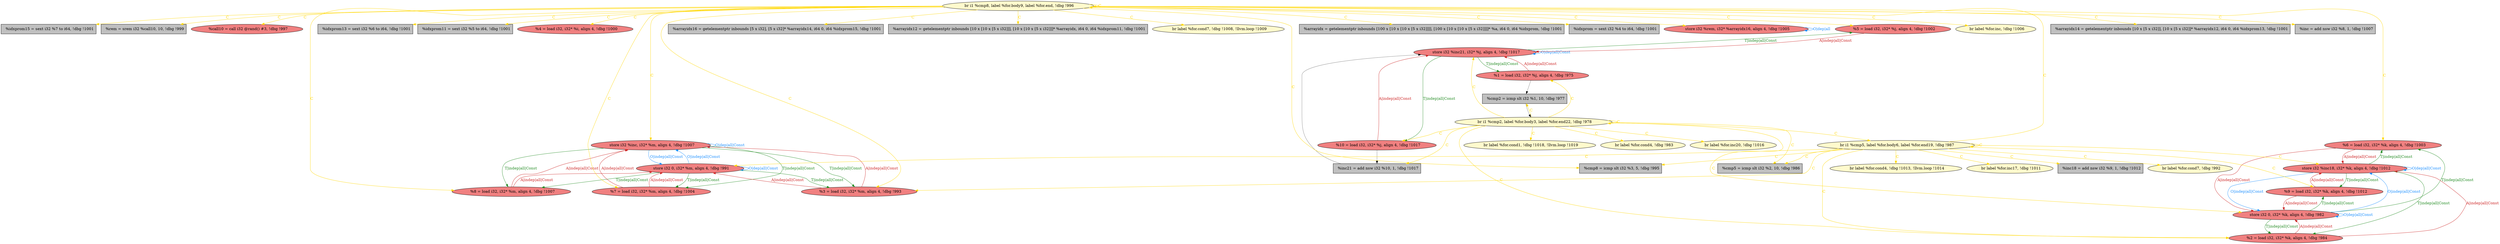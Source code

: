 
digraph G {


node886 [fillcolor=grey,label="  %idxprom15 = sext i32 %7 to i64, !dbg !1001",shape=rectangle,style=filled ]
node885 [fillcolor=grey,label="  %rem = srem i32 %call10, 10, !dbg !999",shape=rectangle,style=filled ]
node884 [fillcolor=lightcoral,label="  %call10 = call i32 @rand() #3, !dbg !997",shape=ellipse,style=filled ]
node883 [fillcolor=lemonchiffon,label="  br label %for.cond4, !dbg !1013, !llvm.loop !1014",shape=ellipse,style=filled ]
node881 [fillcolor=lightcoral,label="  %9 = load i32, i32* %k, align 4, !dbg !1012",shape=ellipse,style=filled ]
node859 [fillcolor=lemonchiffon,label="  br label %for.inc20, !dbg !1016",shape=ellipse,style=filled ]
node878 [fillcolor=grey,label="  %cmp8 = icmp slt i32 %3, 5, !dbg !995",shape=rectangle,style=filled ]
node857 [fillcolor=lightcoral,label="  store i32 0, i32* %m, align 4, !dbg !991",shape=ellipse,style=filled ]
node856 [fillcolor=lightcoral,label="  store i32 %inc21, i32* %j, align 4, !dbg !1017",shape=ellipse,style=filled ]
node855 [fillcolor=grey,label="  %inc21 = add nsw i32 %10, 1, !dbg !1017",shape=rectangle,style=filled ]
node869 [fillcolor=grey,label="  %idxprom13 = sext i32 %6 to i64, !dbg !1001",shape=rectangle,style=filled ]
node874 [fillcolor=lemonchiffon,label="  br label %for.inc17, !dbg !1011",shape=ellipse,style=filled ]
node875 [fillcolor=lightcoral,label="  %2 = load i32, i32* %k, align 4, !dbg !984",shape=ellipse,style=filled ]
node854 [fillcolor=grey,label="  %idxprom11 = sext i32 %5 to i64, !dbg !1001",shape=rectangle,style=filled ]
node852 [fillcolor=grey,label="  %inc18 = add nsw i32 %9, 1, !dbg !1012",shape=rectangle,style=filled ]
node850 [fillcolor=lightcoral,label="  %4 = load i32, i32* %i, align 4, !dbg !1000",shape=ellipse,style=filled ]
node861 [fillcolor=lightcoral,label="  store i32 %inc, i32* %m, align 4, !dbg !1007",shape=ellipse,style=filled ]
node862 [fillcolor=lightcoral,label="  %8 = load i32, i32* %m, align 4, !dbg !1007",shape=ellipse,style=filled ]
node844 [fillcolor=lightcoral,label="  %7 = load i32, i32* %m, align 4, !dbg !1004",shape=ellipse,style=filled ]
node853 [fillcolor=lightcoral,label="  %1 = load i32, i32* %j, align 4, !dbg !975",shape=ellipse,style=filled ]
node851 [fillcolor=grey,label="  %cmp2 = icmp slt i32 %1, 10, !dbg !977",shape=rectangle,style=filled ]
node868 [fillcolor=lemonchiffon,label="  br label %for.cond7, !dbg !992",shape=ellipse,style=filled ]
node848 [fillcolor=grey,label="  %arrayidx16 = getelementptr inbounds [5 x i32], [5 x i32]* %arrayidx14, i64 0, i64 %idxprom15, !dbg !1001",shape=rectangle,style=filled ]
node880 [fillcolor=lemonchiffon,label="  br i1 %cmp8, label %for.body9, label %for.end, !dbg !996",shape=ellipse,style=filled ]
node872 [fillcolor=grey,label="  %arrayidx12 = getelementptr inbounds [10 x [10 x [5 x i32]]], [10 x [10 x [5 x i32]]]* %arrayidx, i64 0, i64 %idxprom11, !dbg !1001",shape=rectangle,style=filled ]
node858 [fillcolor=lemonchiffon,label="  br label %for.cond7, !dbg !1008, !llvm.loop !1009",shape=ellipse,style=filled ]
node845 [fillcolor=lightcoral,label="  %6 = load i32, i32* %k, align 4, !dbg !1003",shape=ellipse,style=filled ]
node882 [fillcolor=lightcoral,label="  store i32 %inc18, i32* %k, align 4, !dbg !1012",shape=ellipse,style=filled ]
node847 [fillcolor=grey,label="  %arrayidx = getelementptr inbounds [100 x [10 x [10 x [5 x i32]]]], [100 x [10 x [10 x [5 x i32]]]]* %a, i64 0, i64 %idxprom, !dbg !1001",shape=rectangle,style=filled ]
node849 [fillcolor=grey,label="  %idxprom = sext i32 %4 to i64, !dbg !1001",shape=rectangle,style=filled ]
node860 [fillcolor=lightcoral,label="  store i32 %rem, i32* %arrayidx16, align 4, !dbg !1005",shape=ellipse,style=filled ]
node863 [fillcolor=lightcoral,label="  %3 = load i32, i32* %m, align 4, !dbg !993",shape=ellipse,style=filled ]
node871 [fillcolor=lightcoral,label="  store i32 0, i32* %k, align 4, !dbg !982",shape=ellipse,style=filled ]
node865 [fillcolor=grey,label="  %cmp5 = icmp slt i32 %2, 10, !dbg !986",shape=rectangle,style=filled ]
node873 [fillcolor=lightcoral,label="  %10 = load i32, i32* %j, align 4, !dbg !1017",shape=ellipse,style=filled ]
node866 [fillcolor=lemonchiffon,label="  br label %for.inc, !dbg !1006",shape=ellipse,style=filled ]
node867 [fillcolor=lemonchiffon,label="  br label %for.cond1, !dbg !1018, !llvm.loop !1019",shape=ellipse,style=filled ]
node846 [fillcolor=lightcoral,label="  %5 = load i32, i32* %j, align 4, !dbg !1002",shape=ellipse,style=filled ]
node870 [fillcolor=lemonchiffon,label="  br i1 %cmp5, label %for.body6, label %for.end19, !dbg !987",shape=ellipse,style=filled ]
node864 [fillcolor=grey,label="  %arrayidx14 = getelementptr inbounds [10 x [5 x i32]], [10 x [5 x i32]]* %arrayidx12, i64 0, i64 %idxprom13, !dbg !1001",shape=rectangle,style=filled ]
node876 [fillcolor=lemonchiffon,label="  br i1 %cmp2, label %for.body3, label %for.end22, !dbg !978",shape=ellipse,style=filled ]
node877 [fillcolor=grey,label="  %inc = add nsw i32 %8, 1, !dbg !1007",shape=rectangle,style=filled ]
node879 [fillcolor=lemonchiffon,label="  br label %for.cond4, !dbg !983",shape=ellipse,style=filled ]

node880->node864 [style=solid,color=gold,label="C",penwidth=1.0,fontcolor=gold ]
node876->node871 [style=solid,color=gold,label="C",penwidth=1.0,fontcolor=gold ]
node880->node845 [style=solid,color=gold,label="C",penwidth=1.0,fontcolor=gold ]
node880->node850 [style=solid,color=gold,label="C",penwidth=1.0,fontcolor=gold ]
node880->node854 [style=solid,color=gold,label="C",penwidth=1.0,fontcolor=gold ]
node880->node885 [style=solid,color=gold,label="C",penwidth=1.0,fontcolor=gold ]
node880->node884 [style=solid,color=gold,label="C",penwidth=1.0,fontcolor=gold ]
node875->node882 [style=solid,color=firebrick3,label="A|indep|all|Const",penwidth=1.0,fontcolor=firebrick3 ]
node870->node863 [style=solid,color=gold,label="C",penwidth=1.0,fontcolor=gold ]
node880->node878 [style=solid,color=gold,label="C",penwidth=1.0,fontcolor=gold ]
node870->node865 [style=solid,color=gold,label="C",penwidth=1.0,fontcolor=gold ]
node870->node880 [style=solid,color=gold,label="C",penwidth=1.0,fontcolor=gold ]
node876->node875 [style=solid,color=gold,label="C",penwidth=1.0,fontcolor=gold ]
node870->node874 [style=solid,color=gold,label="C",penwidth=1.0,fontcolor=gold ]
node853->node851 [style=solid,color=black,label="",penwidth=0.5,fontcolor=black ]
node880->node844 [style=solid,color=gold,label="C",penwidth=1.0,fontcolor=gold ]
node856->node846 [style=solid,color=forestgreen,label="T|indep|all|Const",penwidth=1.0,fontcolor=forestgreen ]
node876->node876 [style=solid,color=gold,label="C",penwidth=1.0,fontcolor=gold ]
node880->node860 [style=solid,color=gold,label="C",penwidth=1.0,fontcolor=gold ]
node870->node870 [style=solid,color=gold,label="C",penwidth=1.0,fontcolor=gold ]
node856->node856 [style=solid,color=dodgerblue,label="O|dep|all|Const",penwidth=1.0,fontcolor=dodgerblue ]
node857->node863 [style=solid,color=forestgreen,label="T|indep|all|Const",penwidth=1.0,fontcolor=forestgreen ]
node857->node857 [style=solid,color=dodgerblue,label="O|dep|all|Const",penwidth=1.0,fontcolor=dodgerblue ]
node863->node861 [style=solid,color=firebrick3,label="A|indep|all|Const",penwidth=1.0,fontcolor=firebrick3 ]
node862->node861 [style=solid,color=firebrick3,label="A|indep|all|Const",penwidth=1.0,fontcolor=firebrick3 ]
node861->node861 [style=solid,color=dodgerblue,label="O|dep|all|Const",penwidth=1.0,fontcolor=dodgerblue ]
node862->node857 [style=solid,color=firebrick3,label="A|indep|all|Const",penwidth=1.0,fontcolor=firebrick3 ]
node873->node855 [style=solid,color=black,label="",penwidth=0.5,fontcolor=black ]
node875->node871 [style=solid,color=firebrick3,label="A|indep|all|Const",penwidth=1.0,fontcolor=firebrick3 ]
node845->node871 [style=solid,color=firebrick3,label="A|indep|all|Const",penwidth=1.0,fontcolor=firebrick3 ]
node882->node871 [style=solid,color=dodgerblue,label="O|indep|all|Const",penwidth=1.0,fontcolor=dodgerblue ]
node871->node845 [style=solid,color=forestgreen,label="T|indep|all|Const",penwidth=1.0,fontcolor=forestgreen ]
node880->node846 [style=solid,color=gold,label="C",penwidth=1.0,fontcolor=gold ]
node856->node853 [style=solid,color=forestgreen,label="T|indep|all|Const",penwidth=1.0,fontcolor=forestgreen ]
node855->node856 [style=solid,color=black,label="",penwidth=0.5,fontcolor=black ]
node880->node880 [style=solid,color=gold,label="C",penwidth=1.0,fontcolor=gold ]
node870->node881 [style=solid,color=gold,label="C",penwidth=1.0,fontcolor=gold ]
node880->node877 [style=solid,color=gold,label="C",penwidth=1.0,fontcolor=gold ]
node871->node871 [style=solid,color=dodgerblue,label="O|dep|all|Const",penwidth=1.0,fontcolor=dodgerblue ]
node880->node861 [style=solid,color=gold,label="C",penwidth=1.0,fontcolor=gold ]
node876->node870 [style=solid,color=gold,label="C",penwidth=1.0,fontcolor=gold ]
node882->node875 [style=solid,color=forestgreen,label="T|indep|all|Const",penwidth=1.0,fontcolor=forestgreen ]
node880->node866 [style=solid,color=gold,label="C",penwidth=1.0,fontcolor=gold ]
node857->node861 [style=solid,color=dodgerblue,label="O|indep|all|Const",penwidth=1.0,fontcolor=dodgerblue ]
node856->node873 [style=solid,color=forestgreen,label="T|indep|all|Const",penwidth=1.0,fontcolor=forestgreen ]
node844->node861 [style=solid,color=firebrick3,label="A|indep|all|Const",penwidth=1.0,fontcolor=firebrick3 ]
node882->node882 [style=solid,color=dodgerblue,label="O|dep|all|Const",penwidth=1.0,fontcolor=dodgerblue ]
node870->node852 [style=solid,color=gold,label="C",penwidth=1.0,fontcolor=gold ]
node863->node857 [style=solid,color=firebrick3,label="A|indep|all|Const",penwidth=1.0,fontcolor=firebrick3 ]
node871->node881 [style=solid,color=forestgreen,label="T|indep|all|Const",penwidth=1.0,fontcolor=forestgreen ]
node880->node848 [style=solid,color=gold,label="C",penwidth=1.0,fontcolor=gold ]
node881->node871 [style=solid,color=firebrick3,label="A|indep|all|Const",penwidth=1.0,fontcolor=firebrick3 ]
node871->node882 [style=solid,color=dodgerblue,label="O|indep|all|Const",penwidth=1.0,fontcolor=dodgerblue ]
node870->node882 [style=solid,color=gold,label="C",penwidth=1.0,fontcolor=gold ]
node876->node859 [style=solid,color=gold,label="C",penwidth=1.0,fontcolor=gold ]
node876->node867 [style=solid,color=gold,label="C",penwidth=1.0,fontcolor=gold ]
node861->node857 [style=solid,color=dodgerblue,label="O|indep|all|Const",penwidth=1.0,fontcolor=dodgerblue ]
node861->node844 [style=solid,color=forestgreen,label="T|indep|all|Const",penwidth=1.0,fontcolor=forestgreen ]
node870->node857 [style=solid,color=gold,label="C",penwidth=1.0,fontcolor=gold ]
node851->node876 [style=solid,color=black,label="",penwidth=0.5,fontcolor=black ]
node876->node851 [style=solid,color=gold,label="C",penwidth=1.0,fontcolor=gold ]
node882->node845 [style=solid,color=forestgreen,label="T|indep|all|Const",penwidth=1.0,fontcolor=forestgreen ]
node857->node844 [style=solid,color=forestgreen,label="T|indep|all|Const",penwidth=1.0,fontcolor=forestgreen ]
node844->node857 [style=solid,color=firebrick3,label="A|indep|all|Const",penwidth=1.0,fontcolor=firebrick3 ]
node880->node847 [style=solid,color=gold,label="C",penwidth=1.0,fontcolor=gold ]
node870->node878 [style=solid,color=gold,label="C",penwidth=1.0,fontcolor=gold ]
node857->node862 [style=solid,color=forestgreen,label="T|indep|all|Const",penwidth=1.0,fontcolor=forestgreen ]
node870->node868 [style=solid,color=gold,label="C",penwidth=1.0,fontcolor=gold ]
node860->node860 [style=solid,color=dodgerblue,label="O|dep|all",penwidth=1.0,fontcolor=dodgerblue ]
node880->node858 [style=solid,color=gold,label="C",penwidth=1.0,fontcolor=gold ]
node882->node881 [style=solid,color=forestgreen,label="T|indep|all|Const",penwidth=1.0,fontcolor=forestgreen ]
node870->node875 [style=solid,color=gold,label="C",penwidth=1.0,fontcolor=gold ]
node881->node882 [style=solid,color=firebrick3,label="A|indep|all|Const",penwidth=1.0,fontcolor=firebrick3 ]
node845->node882 [style=solid,color=firebrick3,label="A|indep|all|Const",penwidth=1.0,fontcolor=firebrick3 ]
node876->node873 [style=solid,color=gold,label="C",penwidth=1.0,fontcolor=gold ]
node880->node869 [style=solid,color=gold,label="C",penwidth=1.0,fontcolor=gold ]
node880->node872 [style=solid,color=gold,label="C",penwidth=1.0,fontcolor=gold ]
node871->node875 [style=solid,color=forestgreen,label="T|indep|all|Const",penwidth=1.0,fontcolor=forestgreen ]
node880->node863 [style=solid,color=gold,label="C",penwidth=1.0,fontcolor=gold ]
node880->node886 [style=solid,color=gold,label="C",penwidth=1.0,fontcolor=gold ]
node880->node862 [style=solid,color=gold,label="C",penwidth=1.0,fontcolor=gold ]
node870->node883 [style=solid,color=gold,label="C",penwidth=1.0,fontcolor=gold ]
node861->node863 [style=solid,color=forestgreen,label="T|indep|all|Const",penwidth=1.0,fontcolor=forestgreen ]
node861->node862 [style=solid,color=forestgreen,label="T|indep|all|Const",penwidth=1.0,fontcolor=forestgreen ]
node873->node856 [style=solid,color=firebrick3,label="A|indep|all|Const",penwidth=1.0,fontcolor=firebrick3 ]
node846->node856 [style=solid,color=firebrick3,label="A|indep|all|Const",penwidth=1.0,fontcolor=firebrick3 ]
node876->node855 [style=solid,color=gold,label="C",penwidth=1.0,fontcolor=gold ]
node876->node853 [style=solid,color=gold,label="C",penwidth=1.0,fontcolor=gold ]
node880->node849 [style=solid,color=gold,label="C",penwidth=1.0,fontcolor=gold ]
node876->node879 [style=solid,color=gold,label="C",penwidth=1.0,fontcolor=gold ]
node876->node856 [style=solid,color=gold,label="C",penwidth=1.0,fontcolor=gold ]
node853->node856 [style=solid,color=firebrick3,label="A|indep|all|Const",penwidth=1.0,fontcolor=firebrick3 ]
node876->node865 [style=solid,color=gold,label="C",penwidth=1.0,fontcolor=gold ]


}
